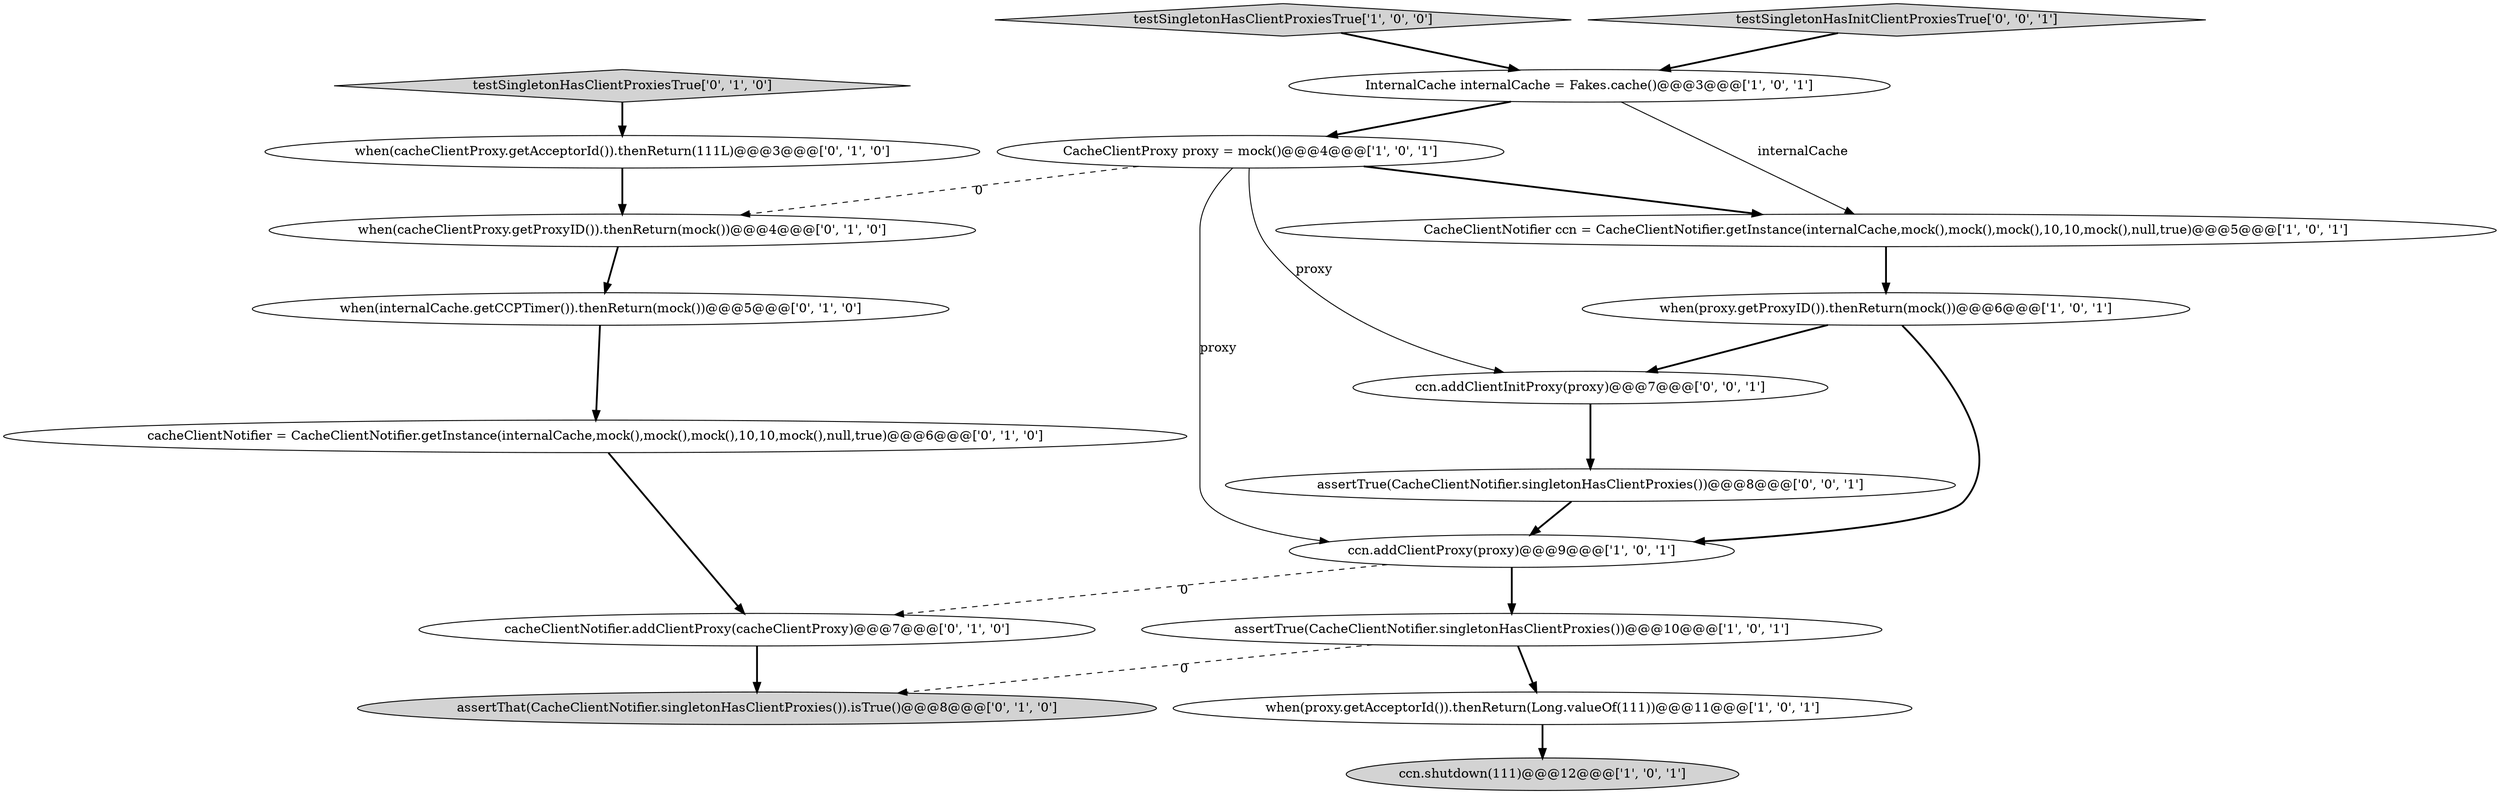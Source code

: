 digraph {
2 [style = filled, label = "CacheClientProxy proxy = mock()@@@4@@@['1', '0', '1']", fillcolor = white, shape = ellipse image = "AAA0AAABBB1BBB"];
15 [style = filled, label = "testSingletonHasClientProxiesTrue['0', '1', '0']", fillcolor = lightgray, shape = diamond image = "AAA0AAABBB2BBB"];
3 [style = filled, label = "assertTrue(CacheClientNotifier.singletonHasClientProxies())@@@10@@@['1', '0', '1']", fillcolor = white, shape = ellipse image = "AAA0AAABBB1BBB"];
7 [style = filled, label = "InternalCache internalCache = Fakes.cache()@@@3@@@['1', '0', '1']", fillcolor = white, shape = ellipse image = "AAA0AAABBB1BBB"];
1 [style = filled, label = "ccn.shutdown(111)@@@12@@@['1', '0', '1']", fillcolor = lightgray, shape = ellipse image = "AAA0AAABBB1BBB"];
5 [style = filled, label = "when(proxy.getProxyID()).thenReturn(mock())@@@6@@@['1', '0', '1']", fillcolor = white, shape = ellipse image = "AAA0AAABBB1BBB"];
6 [style = filled, label = "ccn.addClientProxy(proxy)@@@9@@@['1', '0', '1']", fillcolor = white, shape = ellipse image = "AAA0AAABBB1BBB"];
18 [style = filled, label = "assertTrue(CacheClientNotifier.singletonHasClientProxies())@@@8@@@['0', '0', '1']", fillcolor = white, shape = ellipse image = "AAA0AAABBB3BBB"];
4 [style = filled, label = "when(proxy.getAcceptorId()).thenReturn(Long.valueOf(111))@@@11@@@['1', '0', '1']", fillcolor = white, shape = ellipse image = "AAA0AAABBB1BBB"];
8 [style = filled, label = "testSingletonHasClientProxiesTrue['1', '0', '0']", fillcolor = lightgray, shape = diamond image = "AAA0AAABBB1BBB"];
11 [style = filled, label = "cacheClientNotifier = CacheClientNotifier.getInstance(internalCache,mock(),mock(),mock(),10,10,mock(),null,true)@@@6@@@['0', '1', '0']", fillcolor = white, shape = ellipse image = "AAA0AAABBB2BBB"];
16 [style = filled, label = "ccn.addClientInitProxy(proxy)@@@7@@@['0', '0', '1']", fillcolor = white, shape = ellipse image = "AAA0AAABBB3BBB"];
12 [style = filled, label = "when(cacheClientProxy.getAcceptorId()).thenReturn(111L)@@@3@@@['0', '1', '0']", fillcolor = white, shape = ellipse image = "AAA0AAABBB2BBB"];
10 [style = filled, label = "when(internalCache.getCCPTimer()).thenReturn(mock())@@@5@@@['0', '1', '0']", fillcolor = white, shape = ellipse image = "AAA0AAABBB2BBB"];
14 [style = filled, label = "when(cacheClientProxy.getProxyID()).thenReturn(mock())@@@4@@@['0', '1', '0']", fillcolor = white, shape = ellipse image = "AAA1AAABBB2BBB"];
17 [style = filled, label = "testSingletonHasInitClientProxiesTrue['0', '0', '1']", fillcolor = lightgray, shape = diamond image = "AAA0AAABBB3BBB"];
0 [style = filled, label = "CacheClientNotifier ccn = CacheClientNotifier.getInstance(internalCache,mock(),mock(),mock(),10,10,mock(),null,true)@@@5@@@['1', '0', '1']", fillcolor = white, shape = ellipse image = "AAA0AAABBB1BBB"];
9 [style = filled, label = "assertThat(CacheClientNotifier.singletonHasClientProxies()).isTrue()@@@8@@@['0', '1', '0']", fillcolor = lightgray, shape = ellipse image = "AAA1AAABBB2BBB"];
13 [style = filled, label = "cacheClientNotifier.addClientProxy(cacheClientProxy)@@@7@@@['0', '1', '0']", fillcolor = white, shape = ellipse image = "AAA1AAABBB2BBB"];
15->12 [style = bold, label=""];
16->18 [style = bold, label=""];
12->14 [style = bold, label=""];
6->13 [style = dashed, label="0"];
10->11 [style = bold, label=""];
4->1 [style = bold, label=""];
2->14 [style = dashed, label="0"];
6->3 [style = bold, label=""];
11->13 [style = bold, label=""];
2->16 [style = solid, label="proxy"];
8->7 [style = bold, label=""];
2->6 [style = solid, label="proxy"];
2->0 [style = bold, label=""];
13->9 [style = bold, label=""];
0->5 [style = bold, label=""];
17->7 [style = bold, label=""];
14->10 [style = bold, label=""];
5->16 [style = bold, label=""];
3->4 [style = bold, label=""];
7->0 [style = solid, label="internalCache"];
18->6 [style = bold, label=""];
5->6 [style = bold, label=""];
3->9 [style = dashed, label="0"];
7->2 [style = bold, label=""];
}
